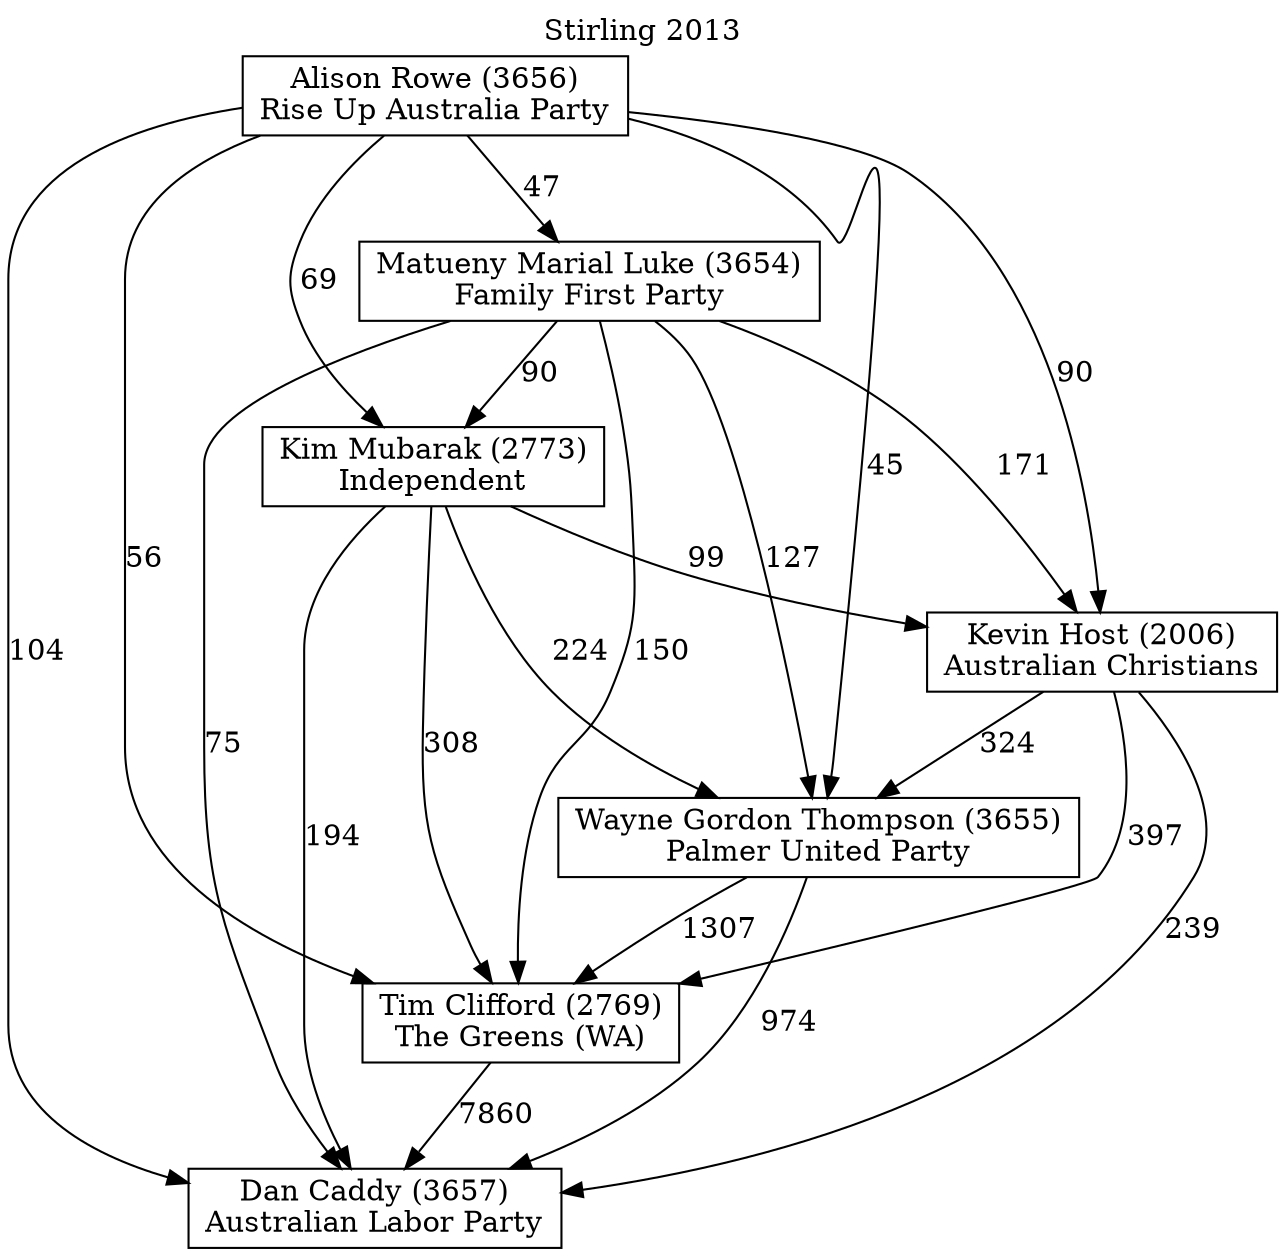 // House preference flow
digraph "Dan Caddy (3657)_Stirling_2013" {
	graph [label="Stirling 2013" labelloc=t mclimit=10]
	node [shape=box]
	"Alison Rowe (3656)" [label="Alison Rowe (3656)
Rise Up Australia Party"]
	"Dan Caddy (3657)" [label="Dan Caddy (3657)
Australian Labor Party"]
	"Kevin Host (2006)" [label="Kevin Host (2006)
Australian Christians"]
	"Kim Mubarak (2773)" [label="Kim Mubarak (2773)
Independent"]
	"Matueny Marial Luke (3654)" [label="Matueny Marial Luke (3654)
Family First Party"]
	"Tim Clifford (2769)" [label="Tim Clifford (2769)
The Greens (WA)"]
	"Wayne Gordon Thompson (3655)" [label="Wayne Gordon Thompson (3655)
Palmer United Party"]
	"Alison Rowe (3656)" -> "Dan Caddy (3657)" [label=104]
	"Alison Rowe (3656)" -> "Kevin Host (2006)" [label=90]
	"Alison Rowe (3656)" -> "Kim Mubarak (2773)" [label=69]
	"Alison Rowe (3656)" -> "Matueny Marial Luke (3654)" [label=47]
	"Alison Rowe (3656)" -> "Tim Clifford (2769)" [label=56]
	"Alison Rowe (3656)" -> "Wayne Gordon Thompson (3655)" [label=45]
	"Kevin Host (2006)" -> "Dan Caddy (3657)" [label=239]
	"Kevin Host (2006)" -> "Tim Clifford (2769)" [label=397]
	"Kevin Host (2006)" -> "Wayne Gordon Thompson (3655)" [label=324]
	"Kim Mubarak (2773)" -> "Dan Caddy (3657)" [label=194]
	"Kim Mubarak (2773)" -> "Kevin Host (2006)" [label=99]
	"Kim Mubarak (2773)" -> "Tim Clifford (2769)" [label=308]
	"Kim Mubarak (2773)" -> "Wayne Gordon Thompson (3655)" [label=224]
	"Matueny Marial Luke (3654)" -> "Dan Caddy (3657)" [label=75]
	"Matueny Marial Luke (3654)" -> "Kevin Host (2006)" [label=171]
	"Matueny Marial Luke (3654)" -> "Kim Mubarak (2773)" [label=90]
	"Matueny Marial Luke (3654)" -> "Tim Clifford (2769)" [label=150]
	"Matueny Marial Luke (3654)" -> "Wayne Gordon Thompson (3655)" [label=127]
	"Tim Clifford (2769)" -> "Dan Caddy (3657)" [label=7860]
	"Wayne Gordon Thompson (3655)" -> "Dan Caddy (3657)" [label=974]
	"Wayne Gordon Thompson (3655)" -> "Tim Clifford (2769)" [label=1307]
}
